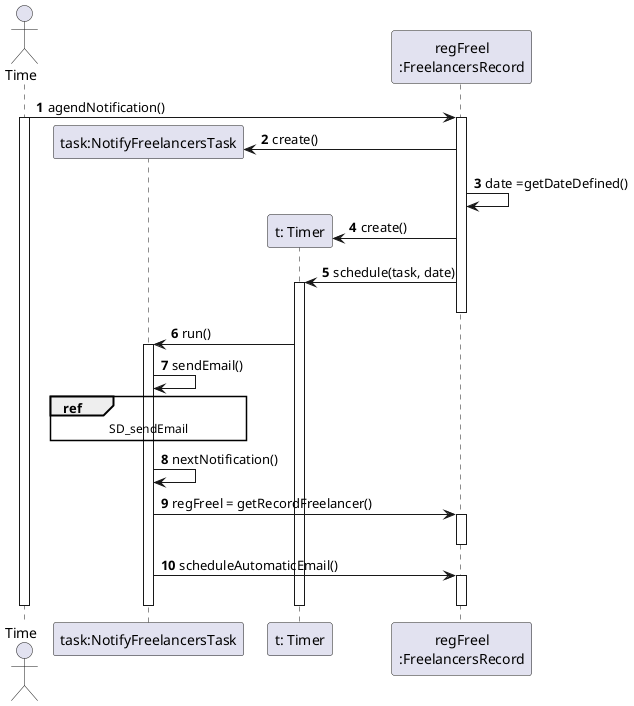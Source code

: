 @startuml
autonumber

actor "Time" as TEMPO

participant "task:NotifyFreelancersTask" as SCAT
participant "t: Timer" as TIMER
participant "regFreel\n:FreelancersRecord" as RFREEL


TEMPO -> RFREEL : agendNotification()
activate TEMPO
activate RFREEL

RFREEL -> SCAT** : create()
RFREEL -> RFREEL : date =getDateDefined()
RFREEL -> TIMER** : create()
RFREEL -> TIMER : schedule(task, date)
activate TIMER
deactivate RFREEL

TIMER -> SCAT : run()
activate SCAT
SCAT -> SCAT : sendEmail()

REF over SCAT
SD_sendEmail
end REF

SCAT -> SCAT : nextNotification()


SCAT -> RFREEL : regFreel = getRecordFreelancer()
activate RFREEL
deactivate RFREEL

SCAT -> RFREEL : scheduleAutomaticEmail()
activate RFREEL
deactivate RFREEL

deactivate TIMER
deactivate SCAT
deactivate TEMPO


@enduml